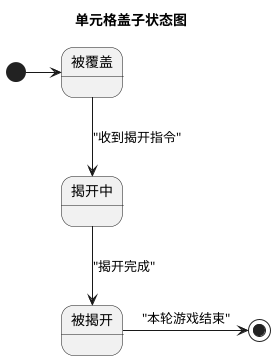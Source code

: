 ﻿@startuml
'https://plantuml.com/state-diagram

title
    单元格盖子状态图
end title


state covered as "被覆盖"
state revealing as "揭开中"
state revealed as "被揭开"

[*] -> covered

covered --> revealing : "收到揭开指令"
revealing --> revealed : "揭开完成"

revealed -> [*] : "本轮游戏结束"

@enduml